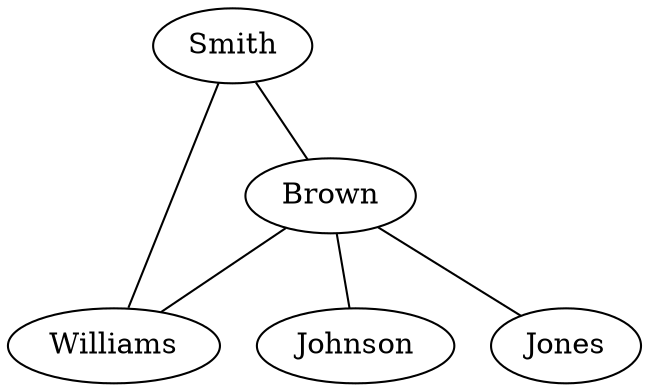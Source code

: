 graph {
  Smith -- Williams;
  Smith -- Brown;
  Brown -- Johnson;
  Brown -- Williams;
  Brown -- Jones;
}
